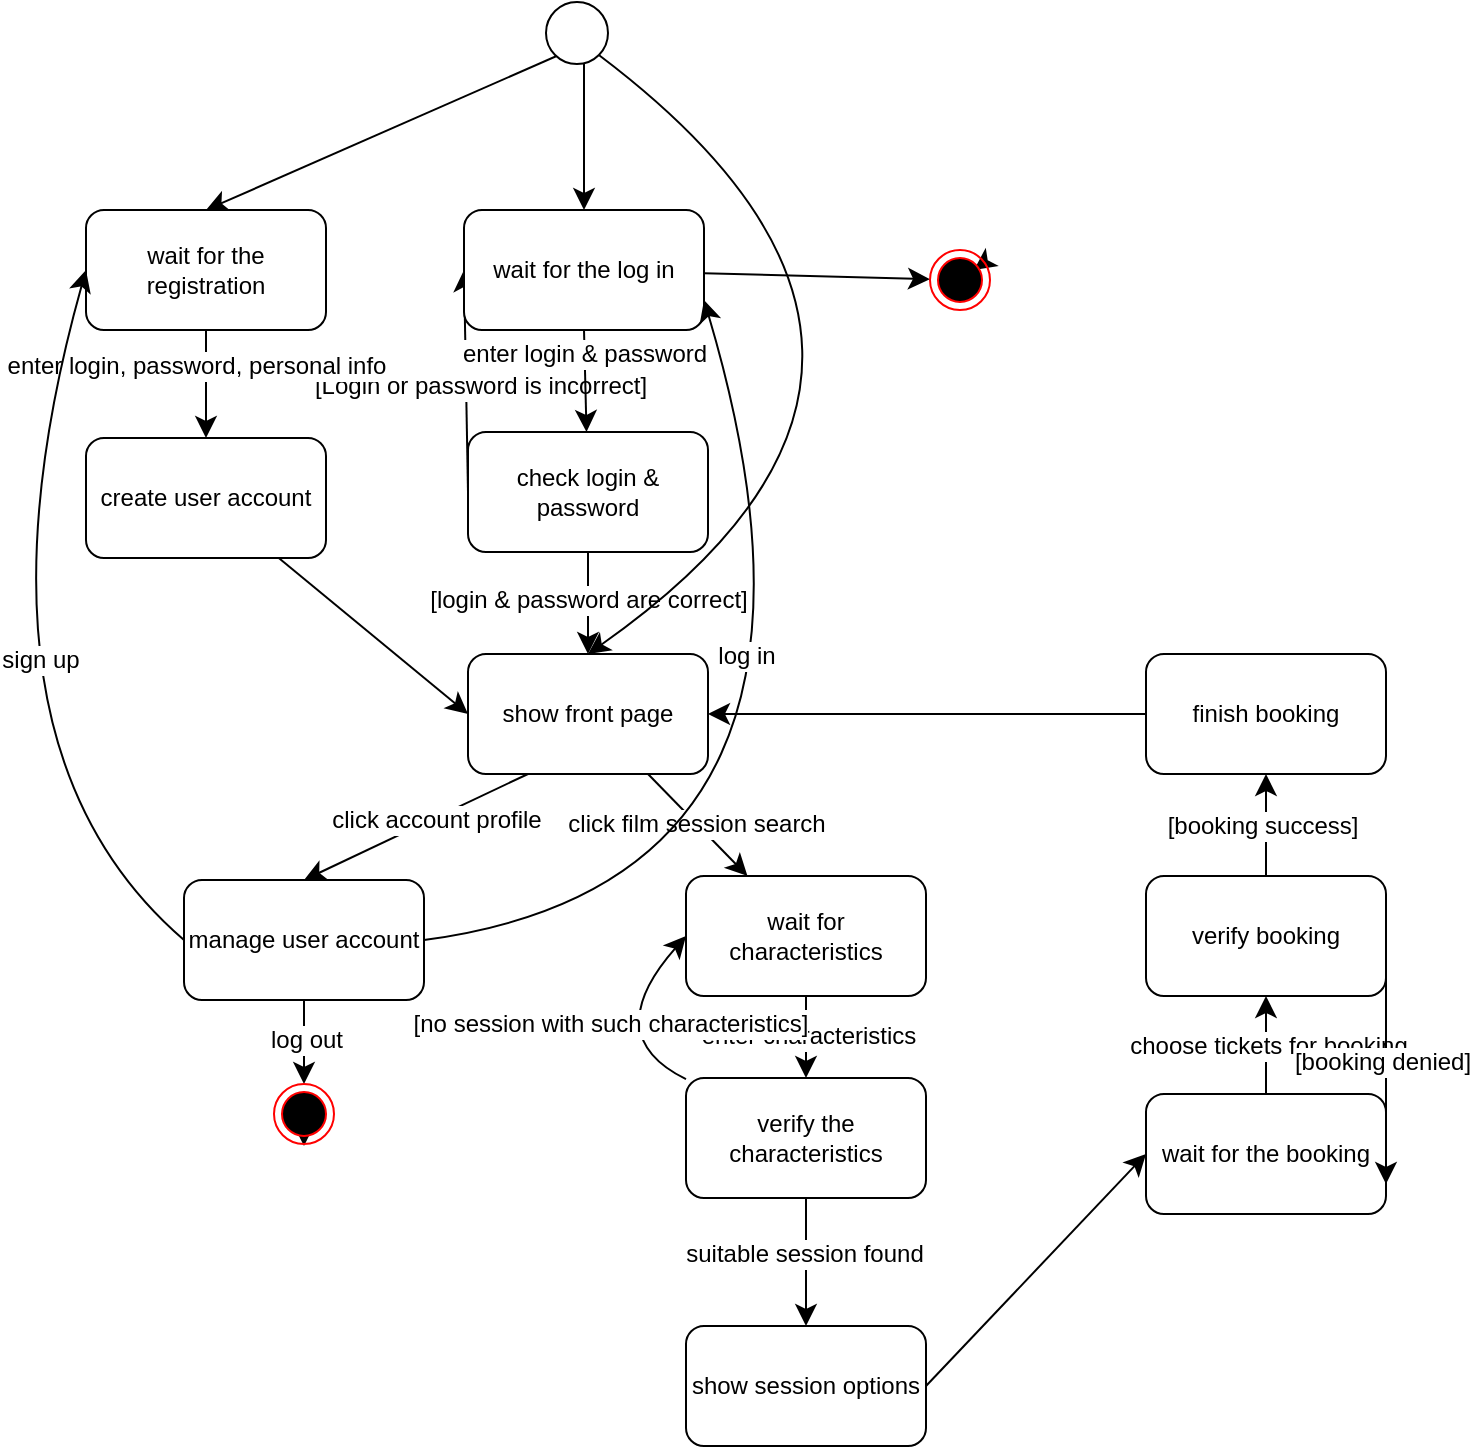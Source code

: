 <mxfile version="24.0.5" type="device">
  <diagram name="Страница — 1" id="fdg0R_zs_8upHNYBtb6h">
    <mxGraphModel dx="1834" dy="1121" grid="0" gridSize="10" guides="1" tooltips="1" connect="1" arrows="1" fold="1" page="0" pageScale="1" pageWidth="827" pageHeight="1169" math="0" shadow="0">
      <root>
        <mxCell id="0" />
        <mxCell id="1" parent="0" />
        <mxCell id="mZ_TaJ2MuS7cUeX78h3J-4" style="edgeStyle=none;curved=1;rounded=0;orthogonalLoop=1;jettySize=auto;html=1;entryX=0;entryY=0.5;entryDx=0;entryDy=0;fontSize=12;startSize=8;endSize=8;exitX=0;exitY=0.5;exitDx=0;exitDy=0;" parent="1" source="mZ_TaJ2MuS7cUeX78h3J-2" target="mZ_TaJ2MuS7cUeX78h3J-8" edge="1">
          <mxGeometry relative="1" as="geometry">
            <mxPoint x="117" y="90" as="sourcePoint" />
            <mxPoint x="117" y="-21" as="targetPoint" />
            <Array as="points" />
          </mxGeometry>
        </mxCell>
        <mxCell id="mZ_TaJ2MuS7cUeX78h3J-5" value="Text" style="edgeLabel;html=1;align=center;verticalAlign=middle;resizable=0;points=[];fontSize=12;" parent="mZ_TaJ2MuS7cUeX78h3J-4" vertex="1" connectable="0">
          <mxGeometry x="-0.031" y="-4" relative="1" as="geometry">
            <mxPoint as="offset" />
          </mxGeometry>
        </mxCell>
        <mxCell id="mZ_TaJ2MuS7cUeX78h3J-7" value="[Login or password is incorrect]" style="edgeLabel;html=1;align=center;verticalAlign=middle;resizable=0;points=[];fontSize=12;" parent="mZ_TaJ2MuS7cUeX78h3J-4" vertex="1" connectable="0">
          <mxGeometry x="-0.045" y="-7" relative="1" as="geometry">
            <mxPoint as="offset" />
          </mxGeometry>
        </mxCell>
        <mxCell id="mZ_TaJ2MuS7cUeX78h3J-22" style="edgeStyle=none;curved=1;rounded=0;orthogonalLoop=1;jettySize=auto;html=1;exitX=0.25;exitY=1;exitDx=0;exitDy=0;fontSize=12;startSize=8;endSize=8;entryX=0.5;entryY=0;entryDx=0;entryDy=0;" parent="1" source="mZ_TaJ2MuS7cUeX78h3J-1" target="mZ_TaJ2MuS7cUeX78h3J-23" edge="1">
          <mxGeometry relative="1" as="geometry">
            <mxPoint x="58.8" y="285.4" as="targetPoint" />
          </mxGeometry>
        </mxCell>
        <mxCell id="mZ_TaJ2MuS7cUeX78h3J-25" value="click account profile" style="edgeLabel;html=1;align=center;verticalAlign=middle;resizable=0;points=[];fontSize=12;" parent="mZ_TaJ2MuS7cUeX78h3J-22" vertex="1" connectable="0">
          <mxGeometry x="-0.166" y="1" relative="1" as="geometry">
            <mxPoint as="offset" />
          </mxGeometry>
        </mxCell>
        <mxCell id="mZ_TaJ2MuS7cUeX78h3J-34" style="edgeStyle=none;curved=1;rounded=0;orthogonalLoop=1;jettySize=auto;html=1;exitX=0.75;exitY=1;exitDx=0;exitDy=0;fontSize=12;startSize=8;endSize=8;" parent="1" source="mZ_TaJ2MuS7cUeX78h3J-1" target="mZ_TaJ2MuS7cUeX78h3J-33" edge="1">
          <mxGeometry relative="1" as="geometry" />
        </mxCell>
        <mxCell id="mZ_TaJ2MuS7cUeX78h3J-35" value="click film session search" style="edgeLabel;html=1;align=center;verticalAlign=middle;resizable=0;points=[];fontSize=12;" parent="mZ_TaJ2MuS7cUeX78h3J-34" vertex="1" connectable="0">
          <mxGeometry x="-0.047" relative="1" as="geometry">
            <mxPoint as="offset" />
          </mxGeometry>
        </mxCell>
        <mxCell id="mZ_TaJ2MuS7cUeX78h3J-1" value="show front page" style="rounded=1;whiteSpace=wrap;html=1;" parent="1" vertex="1">
          <mxGeometry x="140" y="170" width="120" height="60" as="geometry" />
        </mxCell>
        <mxCell id="mZ_TaJ2MuS7cUeX78h3J-3" style="edgeStyle=none;curved=1;rounded=0;orthogonalLoop=1;jettySize=auto;html=1;fontSize=12;startSize=8;endSize=8;" parent="1" source="mZ_TaJ2MuS7cUeX78h3J-2" target="mZ_TaJ2MuS7cUeX78h3J-1" edge="1">
          <mxGeometry relative="1" as="geometry" />
        </mxCell>
        <mxCell id="mZ_TaJ2MuS7cUeX78h3J-56" value="[login &amp;amp; password are correct]" style="edgeLabel;html=1;align=center;verticalAlign=middle;resizable=0;points=[];fontSize=12;" parent="mZ_TaJ2MuS7cUeX78h3J-3" vertex="1" connectable="0">
          <mxGeometry x="-0.02" relative="1" as="geometry">
            <mxPoint y="-1" as="offset" />
          </mxGeometry>
        </mxCell>
        <mxCell id="mZ_TaJ2MuS7cUeX78h3J-2" value="check login &amp;amp; password" style="rounded=1;whiteSpace=wrap;html=1;" parent="1" vertex="1">
          <mxGeometry x="140" y="59" width="120" height="60" as="geometry" />
        </mxCell>
        <mxCell id="mZ_TaJ2MuS7cUeX78h3J-9" style="edgeStyle=none;curved=1;rounded=0;orthogonalLoop=1;jettySize=auto;html=1;exitX=0.5;exitY=1;exitDx=0;exitDy=0;fontSize=12;startSize=8;endSize=8;" parent="1" source="mZ_TaJ2MuS7cUeX78h3J-8" target="mZ_TaJ2MuS7cUeX78h3J-2" edge="1">
          <mxGeometry relative="1" as="geometry" />
        </mxCell>
        <mxCell id="mZ_TaJ2MuS7cUeX78h3J-10" value="enter login &amp;amp; password" style="edgeLabel;html=1;align=center;verticalAlign=middle;resizable=0;points=[];fontSize=12;" parent="mZ_TaJ2MuS7cUeX78h3J-9" vertex="1" connectable="0">
          <mxGeometry x="-0.554" y="-1" relative="1" as="geometry">
            <mxPoint as="offset" />
          </mxGeometry>
        </mxCell>
        <mxCell id="mZ_TaJ2MuS7cUeX78h3J-12" value="" style="edgeStyle=none;curved=1;rounded=0;orthogonalLoop=1;jettySize=auto;html=1;fontSize=12;startSize=8;endSize=8;" parent="1" source="a4ZinGsQN3JOuBj5ppNg-5" edge="1">
          <mxGeometry relative="1" as="geometry">
            <mxPoint x="393" y="-22" as="targetPoint" />
          </mxGeometry>
        </mxCell>
        <mxCell id="mZ_TaJ2MuS7cUeX78h3J-8" value="wait for the log in" style="rounded=1;whiteSpace=wrap;html=1;" parent="1" vertex="1">
          <mxGeometry x="138" y="-52" width="120" height="60" as="geometry" />
        </mxCell>
        <mxCell id="mZ_TaJ2MuS7cUeX78h3J-14" style="edgeStyle=none;curved=1;rounded=0;orthogonalLoop=1;jettySize=auto;html=1;fontSize=12;startSize=8;endSize=8;" parent="1" target="mZ_TaJ2MuS7cUeX78h3J-8" edge="1">
          <mxGeometry relative="1" as="geometry">
            <mxPoint x="198" y="-135" as="sourcePoint" />
          </mxGeometry>
        </mxCell>
        <mxCell id="mZ_TaJ2MuS7cUeX78h3J-15" style="edgeStyle=none;curved=1;rounded=0;orthogonalLoop=1;jettySize=auto;html=1;entryX=0.5;entryY=0;entryDx=0;entryDy=0;fontSize=12;startSize=8;endSize=8;" parent="1" target="mZ_TaJ2MuS7cUeX78h3J-1" edge="1">
          <mxGeometry relative="1" as="geometry">
            <Array as="points">
              <mxPoint x="412" y="21" />
            </Array>
            <mxPoint x="198" y="-135" as="sourcePoint" />
          </mxGeometry>
        </mxCell>
        <mxCell id="mZ_TaJ2MuS7cUeX78h3J-17" style="edgeStyle=none;curved=1;rounded=0;orthogonalLoop=1;jettySize=auto;html=1;entryX=0.5;entryY=0;entryDx=0;entryDy=0;fontSize=12;startSize=8;endSize=8;" parent="1" target="mZ_TaJ2MuS7cUeX78h3J-16" edge="1">
          <mxGeometry relative="1" as="geometry">
            <mxPoint x="198" y="-135" as="sourcePoint" />
          </mxGeometry>
        </mxCell>
        <mxCell id="mZ_TaJ2MuS7cUeX78h3J-19" value="" style="edgeStyle=none;curved=1;rounded=0;orthogonalLoop=1;jettySize=auto;html=1;fontSize=12;startSize=8;endSize=8;" parent="1" source="mZ_TaJ2MuS7cUeX78h3J-16" target="mZ_TaJ2MuS7cUeX78h3J-18" edge="1">
          <mxGeometry relative="1" as="geometry" />
        </mxCell>
        <mxCell id="mZ_TaJ2MuS7cUeX78h3J-20" value="enter login, password, personal info" style="edgeLabel;html=1;align=center;verticalAlign=middle;resizable=0;points=[];fontSize=12;" parent="mZ_TaJ2MuS7cUeX78h3J-19" vertex="1" connectable="0">
          <mxGeometry x="-0.333" y="-5" relative="1" as="geometry">
            <mxPoint as="offset" />
          </mxGeometry>
        </mxCell>
        <mxCell id="mZ_TaJ2MuS7cUeX78h3J-16" value="wait for the registration" style="rounded=1;whiteSpace=wrap;html=1;" parent="1" vertex="1">
          <mxGeometry x="-51" y="-52" width="120" height="60" as="geometry" />
        </mxCell>
        <mxCell id="mZ_TaJ2MuS7cUeX78h3J-21" style="edgeStyle=none;curved=1;rounded=0;orthogonalLoop=1;jettySize=auto;html=1;entryX=0;entryY=0.5;entryDx=0;entryDy=0;fontSize=12;startSize=8;endSize=8;" parent="1" source="mZ_TaJ2MuS7cUeX78h3J-18" target="mZ_TaJ2MuS7cUeX78h3J-1" edge="1">
          <mxGeometry relative="1" as="geometry" />
        </mxCell>
        <mxCell id="mZ_TaJ2MuS7cUeX78h3J-18" value="create user account" style="rounded=1;whiteSpace=wrap;html=1;" parent="1" vertex="1">
          <mxGeometry x="-51" y="62" width="120" height="60" as="geometry" />
        </mxCell>
        <mxCell id="mZ_TaJ2MuS7cUeX78h3J-27" value="" style="edgeStyle=none;curved=1;rounded=0;orthogonalLoop=1;jettySize=auto;html=1;fontSize=12;startSize=8;endSize=8;" parent="1" source="a4ZinGsQN3JOuBj5ppNg-7" edge="1">
          <mxGeometry relative="1" as="geometry">
            <mxPoint x="58" y="416" as="targetPoint" />
          </mxGeometry>
        </mxCell>
        <mxCell id="mZ_TaJ2MuS7cUeX78h3J-29" style="edgeStyle=none;curved=1;rounded=0;orthogonalLoop=1;jettySize=auto;html=1;entryX=0;entryY=0.5;entryDx=0;entryDy=0;fontSize=12;startSize=8;endSize=8;exitX=0;exitY=0.5;exitDx=0;exitDy=0;" parent="1" source="mZ_TaJ2MuS7cUeX78h3J-23" target="mZ_TaJ2MuS7cUeX78h3J-16" edge="1">
          <mxGeometry relative="1" as="geometry">
            <Array as="points">
              <mxPoint x="-117" y="214" />
            </Array>
          </mxGeometry>
        </mxCell>
        <mxCell id="mZ_TaJ2MuS7cUeX78h3J-30" value="sign up" style="edgeLabel;html=1;align=center;verticalAlign=middle;resizable=0;points=[];fontSize=12;" parent="mZ_TaJ2MuS7cUeX78h3J-29" vertex="1" connectable="0">
          <mxGeometry x="0.021" y="-30" relative="1" as="geometry">
            <mxPoint as="offset" />
          </mxGeometry>
        </mxCell>
        <mxCell id="mZ_TaJ2MuS7cUeX78h3J-31" style="edgeStyle=none;curved=1;rounded=0;orthogonalLoop=1;jettySize=auto;html=1;exitX=1;exitY=0.5;exitDx=0;exitDy=0;fontSize=12;startSize=8;endSize=8;entryX=1;entryY=0.75;entryDx=0;entryDy=0;" parent="1" source="mZ_TaJ2MuS7cUeX78h3J-23" target="mZ_TaJ2MuS7cUeX78h3J-8" edge="1">
          <mxGeometry relative="1" as="geometry">
            <Array as="points">
              <mxPoint x="344" y="283" />
            </Array>
          </mxGeometry>
        </mxCell>
        <mxCell id="mZ_TaJ2MuS7cUeX78h3J-32" value="log in" style="edgeLabel;html=1;align=center;verticalAlign=middle;resizable=0;points=[];fontSize=12;" parent="mZ_TaJ2MuS7cUeX78h3J-31" vertex="1" connectable="0">
          <mxGeometry x="0.334" y="31" relative="1" as="geometry">
            <mxPoint as="offset" />
          </mxGeometry>
        </mxCell>
        <mxCell id="mZ_TaJ2MuS7cUeX78h3J-23" value="manage user account" style="rounded=1;whiteSpace=wrap;html=1;" parent="1" vertex="1">
          <mxGeometry x="-2" y="283" width="120" height="60" as="geometry" />
        </mxCell>
        <mxCell id="mZ_TaJ2MuS7cUeX78h3J-37" value="" style="edgeStyle=none;curved=1;rounded=0;orthogonalLoop=1;jettySize=auto;html=1;fontSize=12;startSize=8;endSize=8;" parent="1" source="mZ_TaJ2MuS7cUeX78h3J-33" target="mZ_TaJ2MuS7cUeX78h3J-36" edge="1">
          <mxGeometry relative="1" as="geometry" />
        </mxCell>
        <mxCell id="mZ_TaJ2MuS7cUeX78h3J-40" value="enter characteristics" style="edgeLabel;html=1;align=center;verticalAlign=middle;resizable=0;points=[];fontSize=12;" parent="mZ_TaJ2MuS7cUeX78h3J-37" vertex="1" connectable="0">
          <mxGeometry x="-0.044" y="1" relative="1" as="geometry">
            <mxPoint as="offset" />
          </mxGeometry>
        </mxCell>
        <mxCell id="mZ_TaJ2MuS7cUeX78h3J-33" value="wait for characteristics" style="rounded=1;whiteSpace=wrap;html=1;" parent="1" vertex="1">
          <mxGeometry x="249" y="281" width="120" height="60" as="geometry" />
        </mxCell>
        <mxCell id="mZ_TaJ2MuS7cUeX78h3J-38" style="edgeStyle=none;curved=1;rounded=0;orthogonalLoop=1;jettySize=auto;html=1;entryX=0;entryY=0.5;entryDx=0;entryDy=0;fontSize=12;startSize=8;endSize=8;" parent="1" source="mZ_TaJ2MuS7cUeX78h3J-36" target="mZ_TaJ2MuS7cUeX78h3J-33" edge="1">
          <mxGeometry relative="1" as="geometry">
            <Array as="points">
              <mxPoint x="205" y="361" />
            </Array>
          </mxGeometry>
        </mxCell>
        <mxCell id="mZ_TaJ2MuS7cUeX78h3J-39" value="[no session with such characteristics]" style="edgeLabel;html=1;align=center;verticalAlign=middle;resizable=0;points=[];fontSize=12;" parent="mZ_TaJ2MuS7cUeX78h3J-38" vertex="1" connectable="0">
          <mxGeometry x="-0.006" relative="1" as="geometry">
            <mxPoint as="offset" />
          </mxGeometry>
        </mxCell>
        <mxCell id="mZ_TaJ2MuS7cUeX78h3J-42" value="" style="edgeStyle=none;curved=1;rounded=0;orthogonalLoop=1;jettySize=auto;html=1;fontSize=12;startSize=8;endSize=8;" parent="1" source="mZ_TaJ2MuS7cUeX78h3J-36" target="mZ_TaJ2MuS7cUeX78h3J-41" edge="1">
          <mxGeometry relative="1" as="geometry" />
        </mxCell>
        <mxCell id="mZ_TaJ2MuS7cUeX78h3J-43" value="suitable session found" style="edgeLabel;html=1;align=center;verticalAlign=middle;resizable=0;points=[];fontSize=12;" parent="mZ_TaJ2MuS7cUeX78h3J-42" vertex="1" connectable="0">
          <mxGeometry x="-0.138" y="-1" relative="1" as="geometry">
            <mxPoint as="offset" />
          </mxGeometry>
        </mxCell>
        <mxCell id="mZ_TaJ2MuS7cUeX78h3J-36" value="verify the characteristics" style="rounded=1;whiteSpace=wrap;html=1;" parent="1" vertex="1">
          <mxGeometry x="249" y="382" width="120" height="60" as="geometry" />
        </mxCell>
        <mxCell id="mZ_TaJ2MuS7cUeX78h3J-46" style="edgeStyle=none;curved=1;rounded=0;orthogonalLoop=1;jettySize=auto;html=1;exitX=1;exitY=0.5;exitDx=0;exitDy=0;entryX=0;entryY=0.5;entryDx=0;entryDy=0;fontSize=12;startSize=8;endSize=8;" parent="1" source="mZ_TaJ2MuS7cUeX78h3J-41" target="mZ_TaJ2MuS7cUeX78h3J-45" edge="1">
          <mxGeometry relative="1" as="geometry" />
        </mxCell>
        <mxCell id="mZ_TaJ2MuS7cUeX78h3J-41" value="show session options" style="rounded=1;whiteSpace=wrap;html=1;" parent="1" vertex="1">
          <mxGeometry x="249" y="506" width="120" height="60" as="geometry" />
        </mxCell>
        <mxCell id="mZ_TaJ2MuS7cUeX78h3J-50" style="edgeStyle=none;curved=1;rounded=0;orthogonalLoop=1;jettySize=auto;html=1;exitX=0.5;exitY=0;exitDx=0;exitDy=0;fontSize=12;startSize=8;endSize=8;" parent="1" source="mZ_TaJ2MuS7cUeX78h3J-45" target="mZ_TaJ2MuS7cUeX78h3J-47" edge="1">
          <mxGeometry relative="1" as="geometry" />
        </mxCell>
        <mxCell id="mZ_TaJ2MuS7cUeX78h3J-51" value="choose tickets for booking" style="edgeLabel;html=1;align=center;verticalAlign=middle;resizable=0;points=[];fontSize=12;" parent="mZ_TaJ2MuS7cUeX78h3J-50" vertex="1" connectable="0">
          <mxGeometry x="0.004" y="-1" relative="1" as="geometry">
            <mxPoint as="offset" />
          </mxGeometry>
        </mxCell>
        <mxCell id="mZ_TaJ2MuS7cUeX78h3J-45" value="wait for the booking" style="rounded=1;whiteSpace=wrap;html=1;" parent="1" vertex="1">
          <mxGeometry x="479" y="390" width="120" height="60" as="geometry" />
        </mxCell>
        <mxCell id="mZ_TaJ2MuS7cUeX78h3J-52" style="edgeStyle=none;curved=1;rounded=0;orthogonalLoop=1;jettySize=auto;html=1;entryX=1;entryY=0.75;entryDx=0;entryDy=0;fontSize=12;startSize=8;endSize=8;exitX=1;exitY=0.5;exitDx=0;exitDy=0;" parent="1" source="mZ_TaJ2MuS7cUeX78h3J-47" target="mZ_TaJ2MuS7cUeX78h3J-45" edge="1">
          <mxGeometry relative="1" as="geometry" />
        </mxCell>
        <mxCell id="mZ_TaJ2MuS7cUeX78h3J-53" value="[booking denied]" style="edgeLabel;html=1;align=center;verticalAlign=middle;resizable=0;points=[];fontSize=12;" parent="mZ_TaJ2MuS7cUeX78h3J-52" vertex="1" connectable="0">
          <mxGeometry x="0.016" y="-2" relative="1" as="geometry">
            <mxPoint as="offset" />
          </mxGeometry>
        </mxCell>
        <mxCell id="mZ_TaJ2MuS7cUeX78h3J-54" style="edgeStyle=none;curved=1;rounded=0;orthogonalLoop=1;jettySize=auto;html=1;entryX=0.5;entryY=1;entryDx=0;entryDy=0;fontSize=12;startSize=8;endSize=8;" parent="1" source="mZ_TaJ2MuS7cUeX78h3J-47" target="mZ_TaJ2MuS7cUeX78h3J-48" edge="1">
          <mxGeometry relative="1" as="geometry" />
        </mxCell>
        <mxCell id="mZ_TaJ2MuS7cUeX78h3J-55" value="[booking success]" style="edgeLabel;html=1;align=center;verticalAlign=middle;resizable=0;points=[];fontSize=12;" parent="mZ_TaJ2MuS7cUeX78h3J-54" vertex="1" connectable="0">
          <mxGeometry x="-0.02" y="2" relative="1" as="geometry">
            <mxPoint as="offset" />
          </mxGeometry>
        </mxCell>
        <mxCell id="mZ_TaJ2MuS7cUeX78h3J-47" value="verify booking" style="rounded=1;whiteSpace=wrap;html=1;" parent="1" vertex="1">
          <mxGeometry x="479" y="281" width="120" height="60" as="geometry" />
        </mxCell>
        <mxCell id="mZ_TaJ2MuS7cUeX78h3J-49" style="edgeStyle=none;curved=1;rounded=0;orthogonalLoop=1;jettySize=auto;html=1;fontSize=12;startSize=8;endSize=8;" parent="1" source="mZ_TaJ2MuS7cUeX78h3J-48" target="mZ_TaJ2MuS7cUeX78h3J-1" edge="1">
          <mxGeometry relative="1" as="geometry" />
        </mxCell>
        <mxCell id="mZ_TaJ2MuS7cUeX78h3J-48" value="finish booking" style="rounded=1;whiteSpace=wrap;html=1;" parent="1" vertex="1">
          <mxGeometry x="479" y="170" width="120" height="60" as="geometry" />
        </mxCell>
        <mxCell id="a4ZinGsQN3JOuBj5ppNg-1" value="" style="ellipse;whiteSpace=wrap;html=1;aspect=fixed;" vertex="1" parent="1">
          <mxGeometry x="179" y="-156" width="31" height="31" as="geometry" />
        </mxCell>
        <mxCell id="a4ZinGsQN3JOuBj5ppNg-6" value="" style="edgeStyle=none;curved=1;rounded=0;orthogonalLoop=1;jettySize=auto;html=1;fontSize=12;startSize=8;endSize=8;" edge="1" parent="1" source="mZ_TaJ2MuS7cUeX78h3J-8" target="a4ZinGsQN3JOuBj5ppNg-5">
          <mxGeometry relative="1" as="geometry">
            <mxPoint x="258" y="-22" as="sourcePoint" />
            <mxPoint x="393" y="-22" as="targetPoint" />
          </mxGeometry>
        </mxCell>
        <mxCell id="a4ZinGsQN3JOuBj5ppNg-5" value="" style="ellipse;html=1;shape=endState;fillColor=#000000;strokeColor=#ff0000;" vertex="1" parent="1">
          <mxGeometry x="371" y="-32" width="30" height="30" as="geometry" />
        </mxCell>
        <mxCell id="a4ZinGsQN3JOuBj5ppNg-9" value="" style="edgeStyle=none;curved=1;rounded=0;orthogonalLoop=1;jettySize=auto;html=1;fontSize=12;startSize=8;endSize=8;" edge="1" parent="1" source="mZ_TaJ2MuS7cUeX78h3J-23" target="a4ZinGsQN3JOuBj5ppNg-7">
          <mxGeometry relative="1" as="geometry">
            <mxPoint x="58" y="343" as="sourcePoint" />
            <mxPoint x="58" y="416" as="targetPoint" />
          </mxGeometry>
        </mxCell>
        <mxCell id="a4ZinGsQN3JOuBj5ppNg-10" value="log out" style="edgeLabel;html=1;align=center;verticalAlign=middle;resizable=0;points=[];fontSize=12;" vertex="1" connectable="0" parent="a4ZinGsQN3JOuBj5ppNg-9">
          <mxGeometry x="-0.074" y="1" relative="1" as="geometry">
            <mxPoint as="offset" />
          </mxGeometry>
        </mxCell>
        <mxCell id="a4ZinGsQN3JOuBj5ppNg-7" value="" style="ellipse;html=1;shape=endState;fillColor=#000000;strokeColor=#ff0000;" vertex="1" parent="1">
          <mxGeometry x="43" y="385" width="30" height="30" as="geometry" />
        </mxCell>
      </root>
    </mxGraphModel>
  </diagram>
</mxfile>
